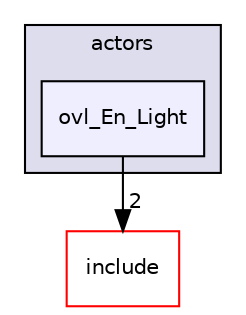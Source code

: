 digraph "src/overlays/actors/ovl_En_Light" {
  compound=true
  node [ fontsize="10", fontname="Helvetica"];
  edge [ labelfontsize="10", labelfontname="Helvetica"];
  subgraph clusterdir_e93473484be31ce7bcb356bd643a22f8 {
    graph [ bgcolor="#ddddee", pencolor="black", label="actors" fontname="Helvetica", fontsize="10", URL="dir_e93473484be31ce7bcb356bd643a22f8.html"]
  dir_79190dbf1891b33bc7790069029389ab [shape=box, label="ovl_En_Light", style="filled", fillcolor="#eeeeff", pencolor="black", URL="dir_79190dbf1891b33bc7790069029389ab.html"];
  }
  dir_d44c64559bbebec7f509842c48db8b23 [shape=box label="include" fillcolor="white" style="filled" color="red" URL="dir_d44c64559bbebec7f509842c48db8b23.html"];
  dir_79190dbf1891b33bc7790069029389ab->dir_d44c64559bbebec7f509842c48db8b23 [headlabel="2", labeldistance=1.5 headhref="dir_000295_000000.html"];
}
